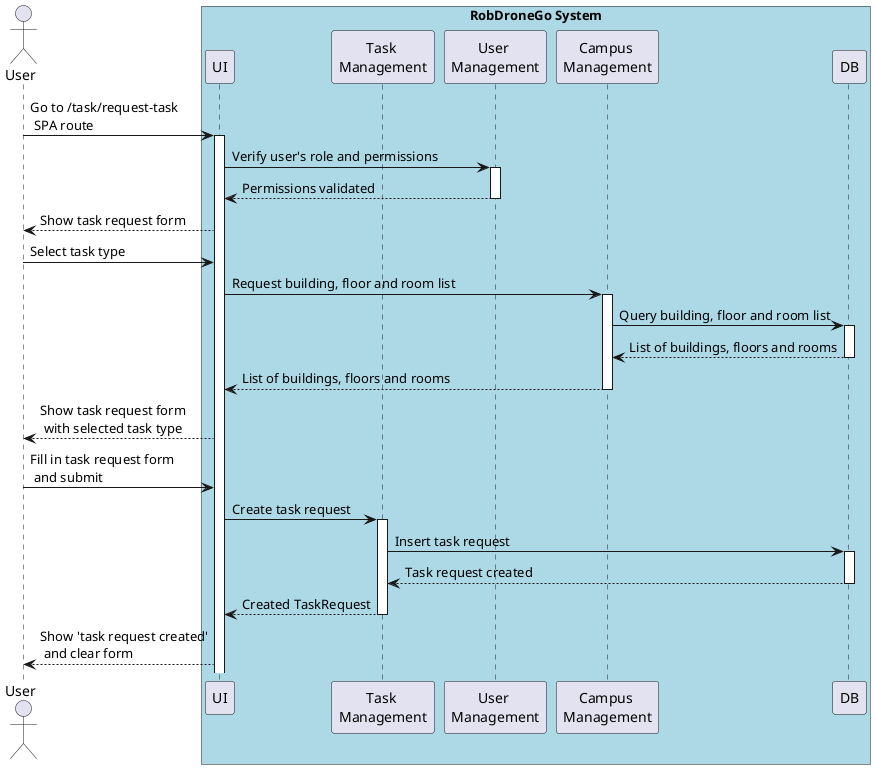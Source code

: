 @startuml SD Lv2

actor "User" as user
box "RobDroneGo System" #LightBlue
    participant "UI" as UI
    participant "Task \nManagement" as TaskModule
    participant "User \nManagement" as UserModule
    participant "Campus \nManagement" as CampusModule
    participant "DB" as DB
end box

user -> UI : Go to /task/request-task\n SPA route

activate UI
UI -> UserModule : Verify user's role and permissions
activate UserModule
UserModule --> UI : Permissions validated
deactivate UserModule
UI --> user : Show task request form
user -> UI : Select task type

UI -> CampusModule : Request building, floor and room list
activate CampusModule
CampusModule -> DB : Query building, floor and room list
activate DB
DB --> CampusModule : List of buildings, floors and rooms
deactivate DB
CampusModule --> UI : List of buildings, floors and rooms
deactivate CampusModule
UI --> user : Show task request form\n with selected task type

user -> UI : Fill in task request form\n and submit

UI -> TaskModule : Create task request
activate TaskModule
TaskModule -> DB : Insert task request
activate DB
DB --> TaskModule : Task request created
deactivate DB
TaskModule --> UI : Created TaskRequest
deactivate TaskModule
UI --> user : Show 'task request created'\n and clear form

@enduml
